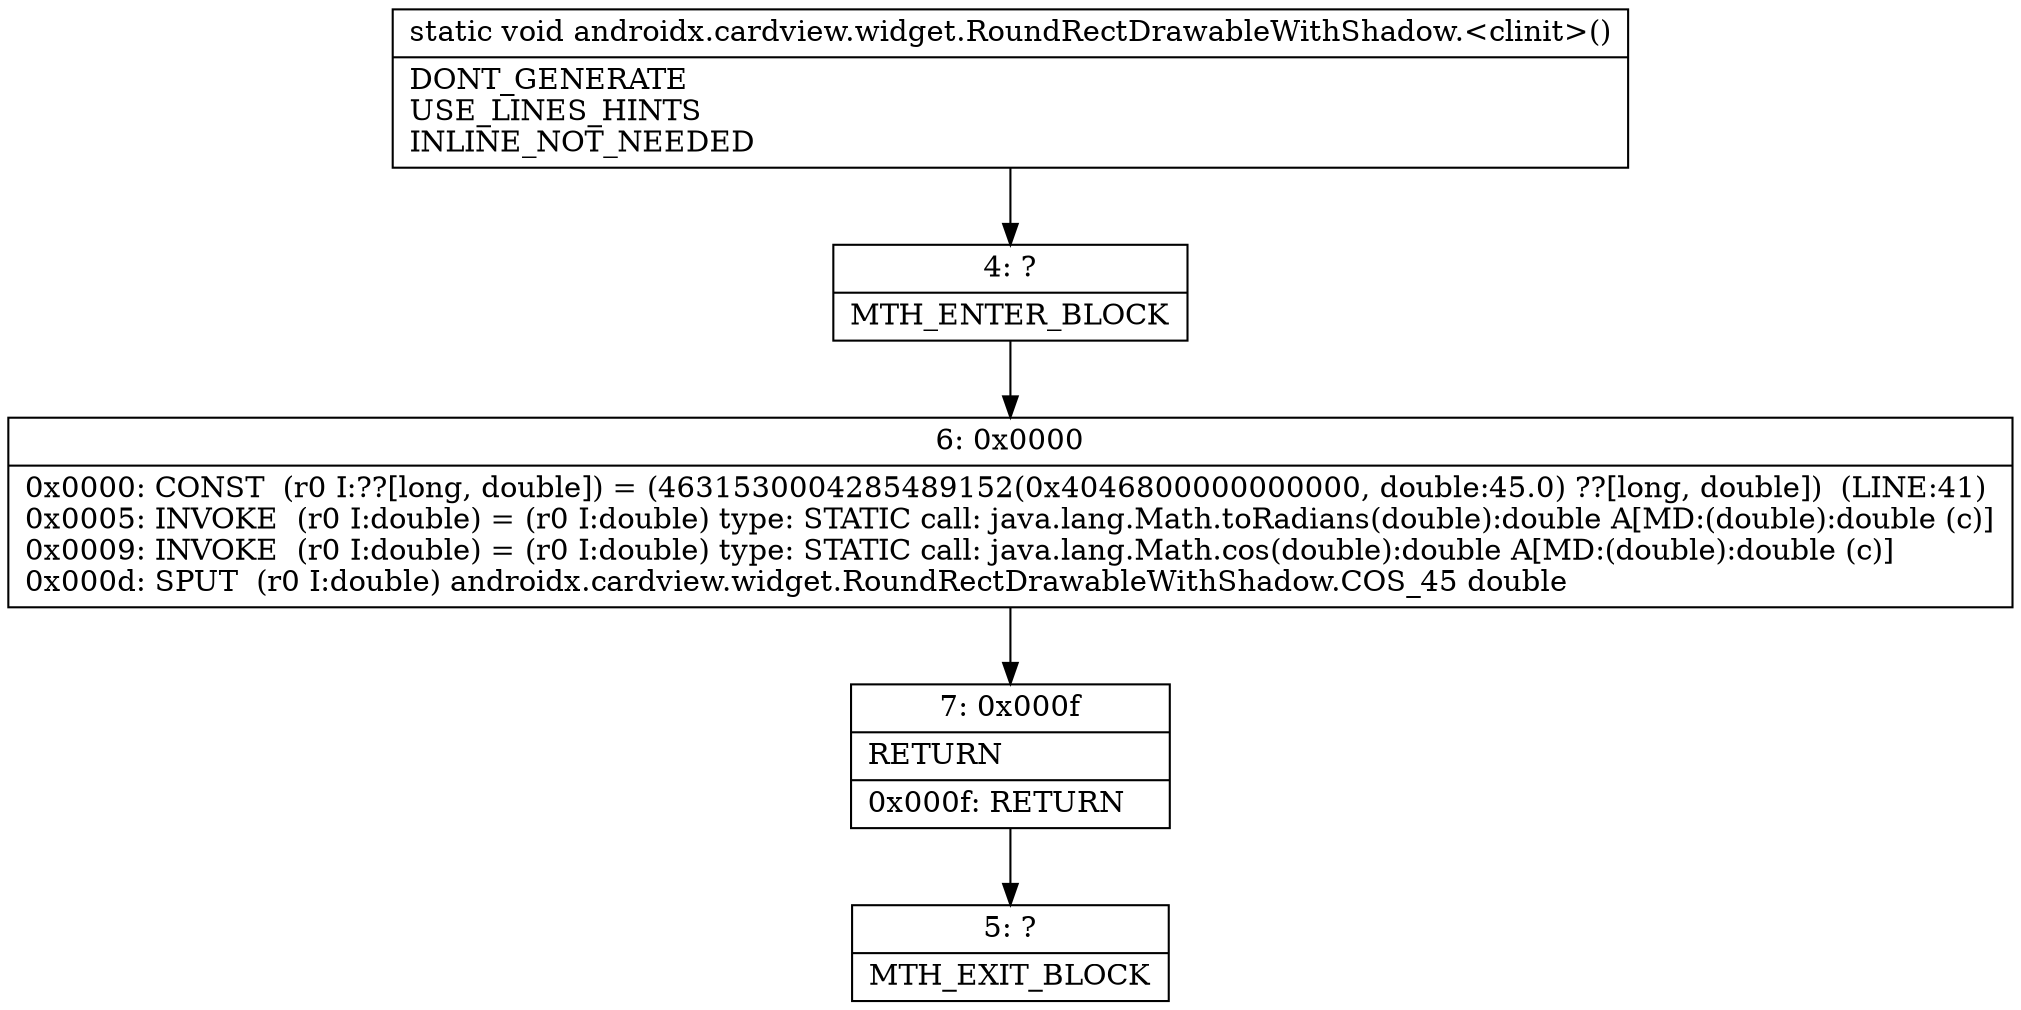 digraph "CFG forandroidx.cardview.widget.RoundRectDrawableWithShadow.\<clinit\>()V" {
Node_4 [shape=record,label="{4\:\ ?|MTH_ENTER_BLOCK\l}"];
Node_6 [shape=record,label="{6\:\ 0x0000|0x0000: CONST  (r0 I:??[long, double]) = (4631530004285489152(0x4046800000000000, double:45.0) ??[long, double])  (LINE:41)\l0x0005: INVOKE  (r0 I:double) = (r0 I:double) type: STATIC call: java.lang.Math.toRadians(double):double A[MD:(double):double (c)]\l0x0009: INVOKE  (r0 I:double) = (r0 I:double) type: STATIC call: java.lang.Math.cos(double):double A[MD:(double):double (c)]\l0x000d: SPUT  (r0 I:double) androidx.cardview.widget.RoundRectDrawableWithShadow.COS_45 double \l}"];
Node_7 [shape=record,label="{7\:\ 0x000f|RETURN\l|0x000f: RETURN   \l}"];
Node_5 [shape=record,label="{5\:\ ?|MTH_EXIT_BLOCK\l}"];
MethodNode[shape=record,label="{static void androidx.cardview.widget.RoundRectDrawableWithShadow.\<clinit\>()  | DONT_GENERATE\lUSE_LINES_HINTS\lINLINE_NOT_NEEDED\l}"];
MethodNode -> Node_4;Node_4 -> Node_6;
Node_6 -> Node_7;
Node_7 -> Node_5;
}

